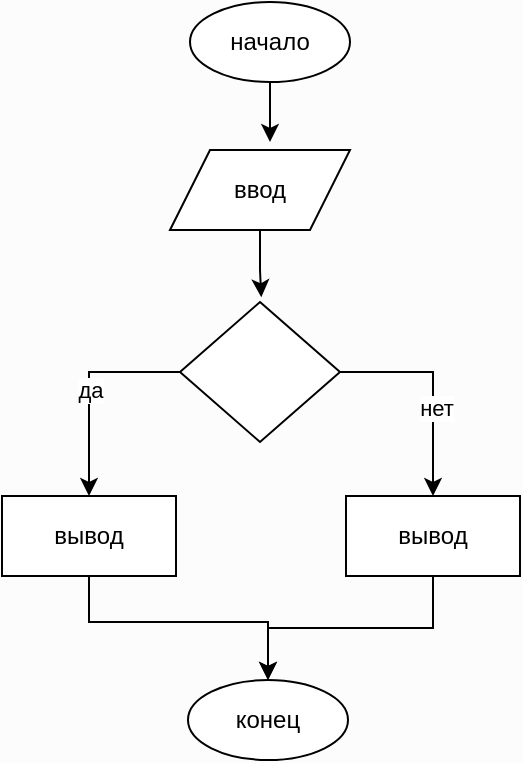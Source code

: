 <mxfile version="22.0.0" type="github">
  <diagram name="Страница — 1" id="sDl2hm405Az1viqyj3Av">
    <mxGraphModel dx="875" dy="478" grid="1" gridSize="10" guides="1" tooltips="1" connect="1" arrows="1" fold="1" page="1" pageScale="1" pageWidth="827" pageHeight="1169" background="#FCFCFC" math="0" shadow="0">
      <root>
        <mxCell id="0" />
        <mxCell id="1" parent="0" />
        <mxCell id="Xz-Yzt8GBFv2Xilj0mrd-6" style="edgeStyle=orthogonalEdgeStyle;rounded=0;orthogonalLoop=1;jettySize=auto;html=1;" edge="1" parent="1" source="Xz-Yzt8GBFv2Xilj0mrd-1">
          <mxGeometry relative="1" as="geometry">
            <mxPoint x="240" y="110.0" as="targetPoint" />
          </mxGeometry>
        </mxCell>
        <mxCell id="Xz-Yzt8GBFv2Xilj0mrd-1" value="начало" style="ellipse;whiteSpace=wrap;html=1;" vertex="1" parent="1">
          <mxGeometry x="200" y="40" width="80" height="40" as="geometry" />
        </mxCell>
        <mxCell id="Xz-Yzt8GBFv2Xilj0mrd-2" value="ввод" style="shape=parallelogram;perimeter=parallelogramPerimeter;whiteSpace=wrap;html=1;fixedSize=1;" vertex="1" parent="1">
          <mxGeometry x="190" y="114" width="90" height="40" as="geometry" />
        </mxCell>
        <mxCell id="Xz-Yzt8GBFv2Xilj0mrd-12" style="edgeStyle=orthogonalEdgeStyle;rounded=0;orthogonalLoop=1;jettySize=auto;html=1;entryX=0.5;entryY=0;entryDx=0;entryDy=0;" edge="1" parent="1" source="Xz-Yzt8GBFv2Xilj0mrd-4" target="Xz-Yzt8GBFv2Xilj0mrd-11">
          <mxGeometry relative="1" as="geometry" />
        </mxCell>
        <mxCell id="Xz-Yzt8GBFv2Xilj0mrd-13" value="да" style="edgeLabel;html=1;align=center;verticalAlign=middle;resizable=0;points=[];" vertex="1" connectable="0" parent="Xz-Yzt8GBFv2Xilj0mrd-12">
          <mxGeometry x="0.007" relative="1" as="geometry">
            <mxPoint as="offset" />
          </mxGeometry>
        </mxCell>
        <mxCell id="Xz-Yzt8GBFv2Xilj0mrd-14" style="edgeStyle=orthogonalEdgeStyle;rounded=0;orthogonalLoop=1;jettySize=auto;html=1;exitX=1;exitY=0.5;exitDx=0;exitDy=0;entryX=0.5;entryY=0;entryDx=0;entryDy=0;" edge="1" parent="1" source="Xz-Yzt8GBFv2Xilj0mrd-4" target="Xz-Yzt8GBFv2Xilj0mrd-10">
          <mxGeometry relative="1" as="geometry" />
        </mxCell>
        <mxCell id="Xz-Yzt8GBFv2Xilj0mrd-15" value="нет" style="edgeLabel;html=1;align=center;verticalAlign=middle;resizable=0;points=[];" vertex="1" connectable="0" parent="Xz-Yzt8GBFv2Xilj0mrd-14">
          <mxGeometry x="0.182" y="1" relative="1" as="geometry">
            <mxPoint as="offset" />
          </mxGeometry>
        </mxCell>
        <mxCell id="Xz-Yzt8GBFv2Xilj0mrd-4" value="" style="rhombus;whiteSpace=wrap;html=1;" vertex="1" parent="1">
          <mxGeometry x="195" y="190" width="80" height="70" as="geometry" />
        </mxCell>
        <mxCell id="Xz-Yzt8GBFv2Xilj0mrd-9" style="edgeStyle=orthogonalEdgeStyle;rounded=0;orthogonalLoop=1;jettySize=auto;html=1;entryX=0.508;entryY=-0.034;entryDx=0;entryDy=0;entryPerimeter=0;" edge="1" parent="1" source="Xz-Yzt8GBFv2Xilj0mrd-2" target="Xz-Yzt8GBFv2Xilj0mrd-4">
          <mxGeometry relative="1" as="geometry" />
        </mxCell>
        <mxCell id="Xz-Yzt8GBFv2Xilj0mrd-18" style="edgeStyle=orthogonalEdgeStyle;rounded=0;orthogonalLoop=1;jettySize=auto;html=1;entryX=0.5;entryY=0;entryDx=0;entryDy=0;" edge="1" parent="1" source="Xz-Yzt8GBFv2Xilj0mrd-10" target="Xz-Yzt8GBFv2Xilj0mrd-17">
          <mxGeometry relative="1" as="geometry" />
        </mxCell>
        <mxCell id="Xz-Yzt8GBFv2Xilj0mrd-10" value="вывод" style="rounded=0;whiteSpace=wrap;html=1;" vertex="1" parent="1">
          <mxGeometry x="278" y="287" width="87" height="40" as="geometry" />
        </mxCell>
        <mxCell id="Xz-Yzt8GBFv2Xilj0mrd-19" style="edgeStyle=orthogonalEdgeStyle;rounded=0;orthogonalLoop=1;jettySize=auto;html=1;entryX=0.5;entryY=0;entryDx=0;entryDy=0;" edge="1" parent="1" source="Xz-Yzt8GBFv2Xilj0mrd-11" target="Xz-Yzt8GBFv2Xilj0mrd-17">
          <mxGeometry relative="1" as="geometry">
            <Array as="points">
              <mxPoint x="150" y="350" />
              <mxPoint x="239" y="350" />
            </Array>
          </mxGeometry>
        </mxCell>
        <mxCell id="Xz-Yzt8GBFv2Xilj0mrd-11" value="вывод" style="rounded=0;whiteSpace=wrap;html=1;" vertex="1" parent="1">
          <mxGeometry x="106" y="287" width="87" height="40" as="geometry" />
        </mxCell>
        <mxCell id="Xz-Yzt8GBFv2Xilj0mrd-17" value="конец" style="ellipse;whiteSpace=wrap;html=1;" vertex="1" parent="1">
          <mxGeometry x="199" y="379" width="80" height="40" as="geometry" />
        </mxCell>
      </root>
    </mxGraphModel>
  </diagram>
</mxfile>
